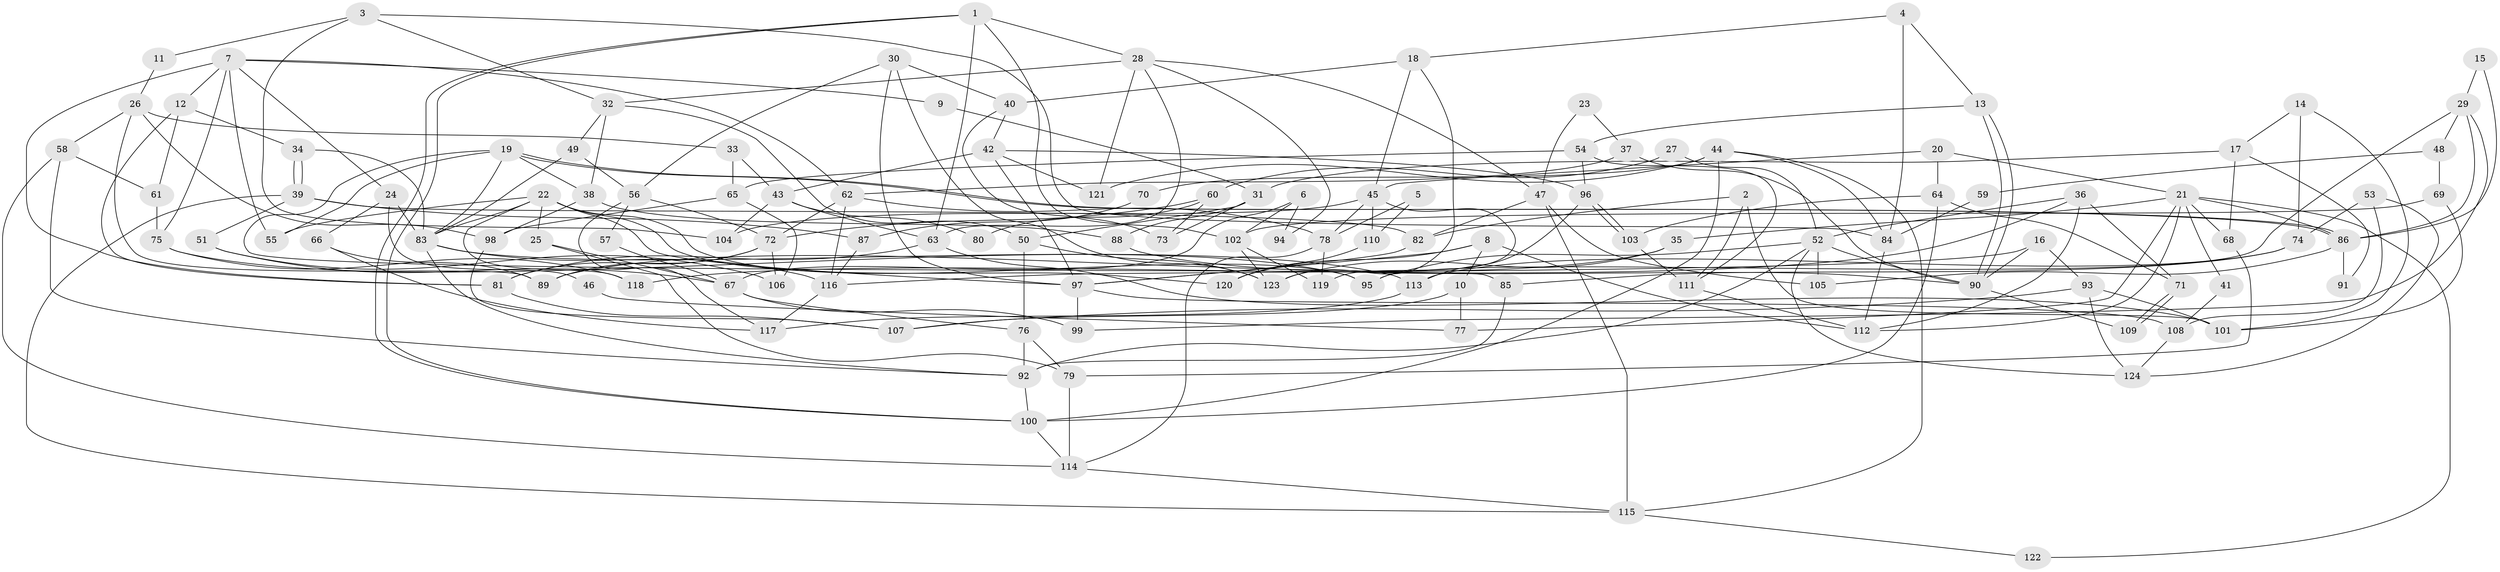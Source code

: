 // coarse degree distribution, {7: 0.175, 3: 0.2375, 2: 0.0625, 5: 0.175, 4: 0.175, 6: 0.0875, 8: 0.0625, 10: 0.0125, 9: 0.0125}
// Generated by graph-tools (version 1.1) at 2025/24/03/03/25 07:24:01]
// undirected, 124 vertices, 248 edges
graph export_dot {
graph [start="1"]
  node [color=gray90,style=filled];
  1;
  2;
  3;
  4;
  5;
  6;
  7;
  8;
  9;
  10;
  11;
  12;
  13;
  14;
  15;
  16;
  17;
  18;
  19;
  20;
  21;
  22;
  23;
  24;
  25;
  26;
  27;
  28;
  29;
  30;
  31;
  32;
  33;
  34;
  35;
  36;
  37;
  38;
  39;
  40;
  41;
  42;
  43;
  44;
  45;
  46;
  47;
  48;
  49;
  50;
  51;
  52;
  53;
  54;
  55;
  56;
  57;
  58;
  59;
  60;
  61;
  62;
  63;
  64;
  65;
  66;
  67;
  68;
  69;
  70;
  71;
  72;
  73;
  74;
  75;
  76;
  77;
  78;
  79;
  80;
  81;
  82;
  83;
  84;
  85;
  86;
  87;
  88;
  89;
  90;
  91;
  92;
  93;
  94;
  95;
  96;
  97;
  98;
  99;
  100;
  101;
  102;
  103;
  104;
  105;
  106;
  107;
  108;
  109;
  110;
  111;
  112;
  113;
  114;
  115;
  116;
  117;
  118;
  119;
  120;
  121;
  122;
  123;
  124;
  1 -- 63;
  1 -- 100;
  1 -- 100;
  1 -- 28;
  1 -- 102;
  2 -- 111;
  2 -- 82;
  2 -- 101;
  3 -- 32;
  3 -- 104;
  3 -- 11;
  3 -- 84;
  4 -- 13;
  4 -- 84;
  4 -- 18;
  5 -- 110;
  5 -- 78;
  6 -- 102;
  6 -- 67;
  6 -- 94;
  7 -- 81;
  7 -- 75;
  7 -- 9;
  7 -- 12;
  7 -- 24;
  7 -- 55;
  7 -- 62;
  8 -- 97;
  8 -- 112;
  8 -- 10;
  8 -- 120;
  9 -- 31;
  10 -- 107;
  10 -- 77;
  11 -- 26;
  12 -- 34;
  12 -- 61;
  12 -- 81;
  13 -- 90;
  13 -- 90;
  13 -- 54;
  14 -- 101;
  14 -- 74;
  14 -- 17;
  15 -- 86;
  15 -- 29;
  16 -- 116;
  16 -- 93;
  16 -- 90;
  17 -- 68;
  17 -- 31;
  17 -- 91;
  18 -- 123;
  18 -- 40;
  18 -- 45;
  19 -- 55;
  19 -- 86;
  19 -- 86;
  19 -- 38;
  19 -- 83;
  19 -- 85;
  20 -- 64;
  20 -- 45;
  20 -- 21;
  21 -- 112;
  21 -- 35;
  21 -- 41;
  21 -- 68;
  21 -- 77;
  21 -- 86;
  21 -- 122;
  22 -- 83;
  22 -- 97;
  22 -- 25;
  22 -- 55;
  22 -- 95;
  22 -- 118;
  22 -- 120;
  23 -- 47;
  23 -- 37;
  24 -- 83;
  24 -- 46;
  24 -- 66;
  25 -- 67;
  25 -- 79;
  26 -- 89;
  26 -- 58;
  26 -- 33;
  26 -- 98;
  27 -- 52;
  27 -- 60;
  28 -- 63;
  28 -- 32;
  28 -- 47;
  28 -- 94;
  28 -- 121;
  29 -- 86;
  29 -- 95;
  29 -- 48;
  29 -- 99;
  30 -- 123;
  30 -- 97;
  30 -- 40;
  30 -- 56;
  31 -- 88;
  31 -- 50;
  31 -- 73;
  32 -- 50;
  32 -- 38;
  32 -- 49;
  33 -- 43;
  33 -- 65;
  34 -- 39;
  34 -- 39;
  34 -- 83;
  35 -- 123;
  35 -- 89;
  36 -- 52;
  36 -- 71;
  36 -- 112;
  36 -- 118;
  37 -- 90;
  37 -- 62;
  38 -- 88;
  38 -- 98;
  39 -- 51;
  39 -- 82;
  39 -- 87;
  39 -- 115;
  40 -- 42;
  40 -- 73;
  41 -- 108;
  42 -- 96;
  42 -- 43;
  42 -- 97;
  42 -- 121;
  43 -- 63;
  43 -- 80;
  43 -- 104;
  44 -- 121;
  44 -- 115;
  44 -- 70;
  44 -- 84;
  44 -- 100;
  45 -- 78;
  45 -- 104;
  45 -- 110;
  45 -- 119;
  46 -- 77;
  47 -- 115;
  47 -- 82;
  47 -- 105;
  48 -- 69;
  48 -- 59;
  49 -- 83;
  49 -- 56;
  50 -- 76;
  50 -- 123;
  51 -- 67;
  51 -- 106;
  52 -- 105;
  52 -- 90;
  52 -- 92;
  52 -- 95;
  52 -- 124;
  53 -- 124;
  53 -- 74;
  53 -- 108;
  54 -- 65;
  54 -- 96;
  54 -- 111;
  56 -- 57;
  56 -- 72;
  56 -- 117;
  57 -- 67;
  58 -- 92;
  58 -- 61;
  58 -- 114;
  59 -- 84;
  60 -- 72;
  60 -- 73;
  60 -- 80;
  61 -- 75;
  62 -- 116;
  62 -- 72;
  62 -- 78;
  63 -- 101;
  63 -- 81;
  64 -- 103;
  64 -- 100;
  64 -- 71;
  65 -- 98;
  65 -- 106;
  66 -- 89;
  66 -- 117;
  67 -- 99;
  67 -- 76;
  68 -- 79;
  69 -- 102;
  69 -- 101;
  70 -- 87;
  71 -- 109;
  71 -- 109;
  72 -- 81;
  72 -- 89;
  72 -- 106;
  74 -- 113;
  74 -- 85;
  75 -- 118;
  75 -- 95;
  76 -- 92;
  76 -- 79;
  78 -- 114;
  78 -- 119;
  79 -- 114;
  81 -- 107;
  82 -- 97;
  83 -- 92;
  83 -- 113;
  83 -- 116;
  84 -- 112;
  85 -- 92;
  86 -- 91;
  86 -- 105;
  87 -- 116;
  88 -- 90;
  90 -- 109;
  92 -- 100;
  93 -- 107;
  93 -- 124;
  93 -- 101;
  96 -- 103;
  96 -- 103;
  96 -- 113;
  97 -- 99;
  97 -- 108;
  98 -- 107;
  100 -- 114;
  102 -- 119;
  102 -- 123;
  103 -- 111;
  108 -- 124;
  110 -- 120;
  111 -- 112;
  113 -- 117;
  114 -- 115;
  115 -- 122;
  116 -- 117;
}
